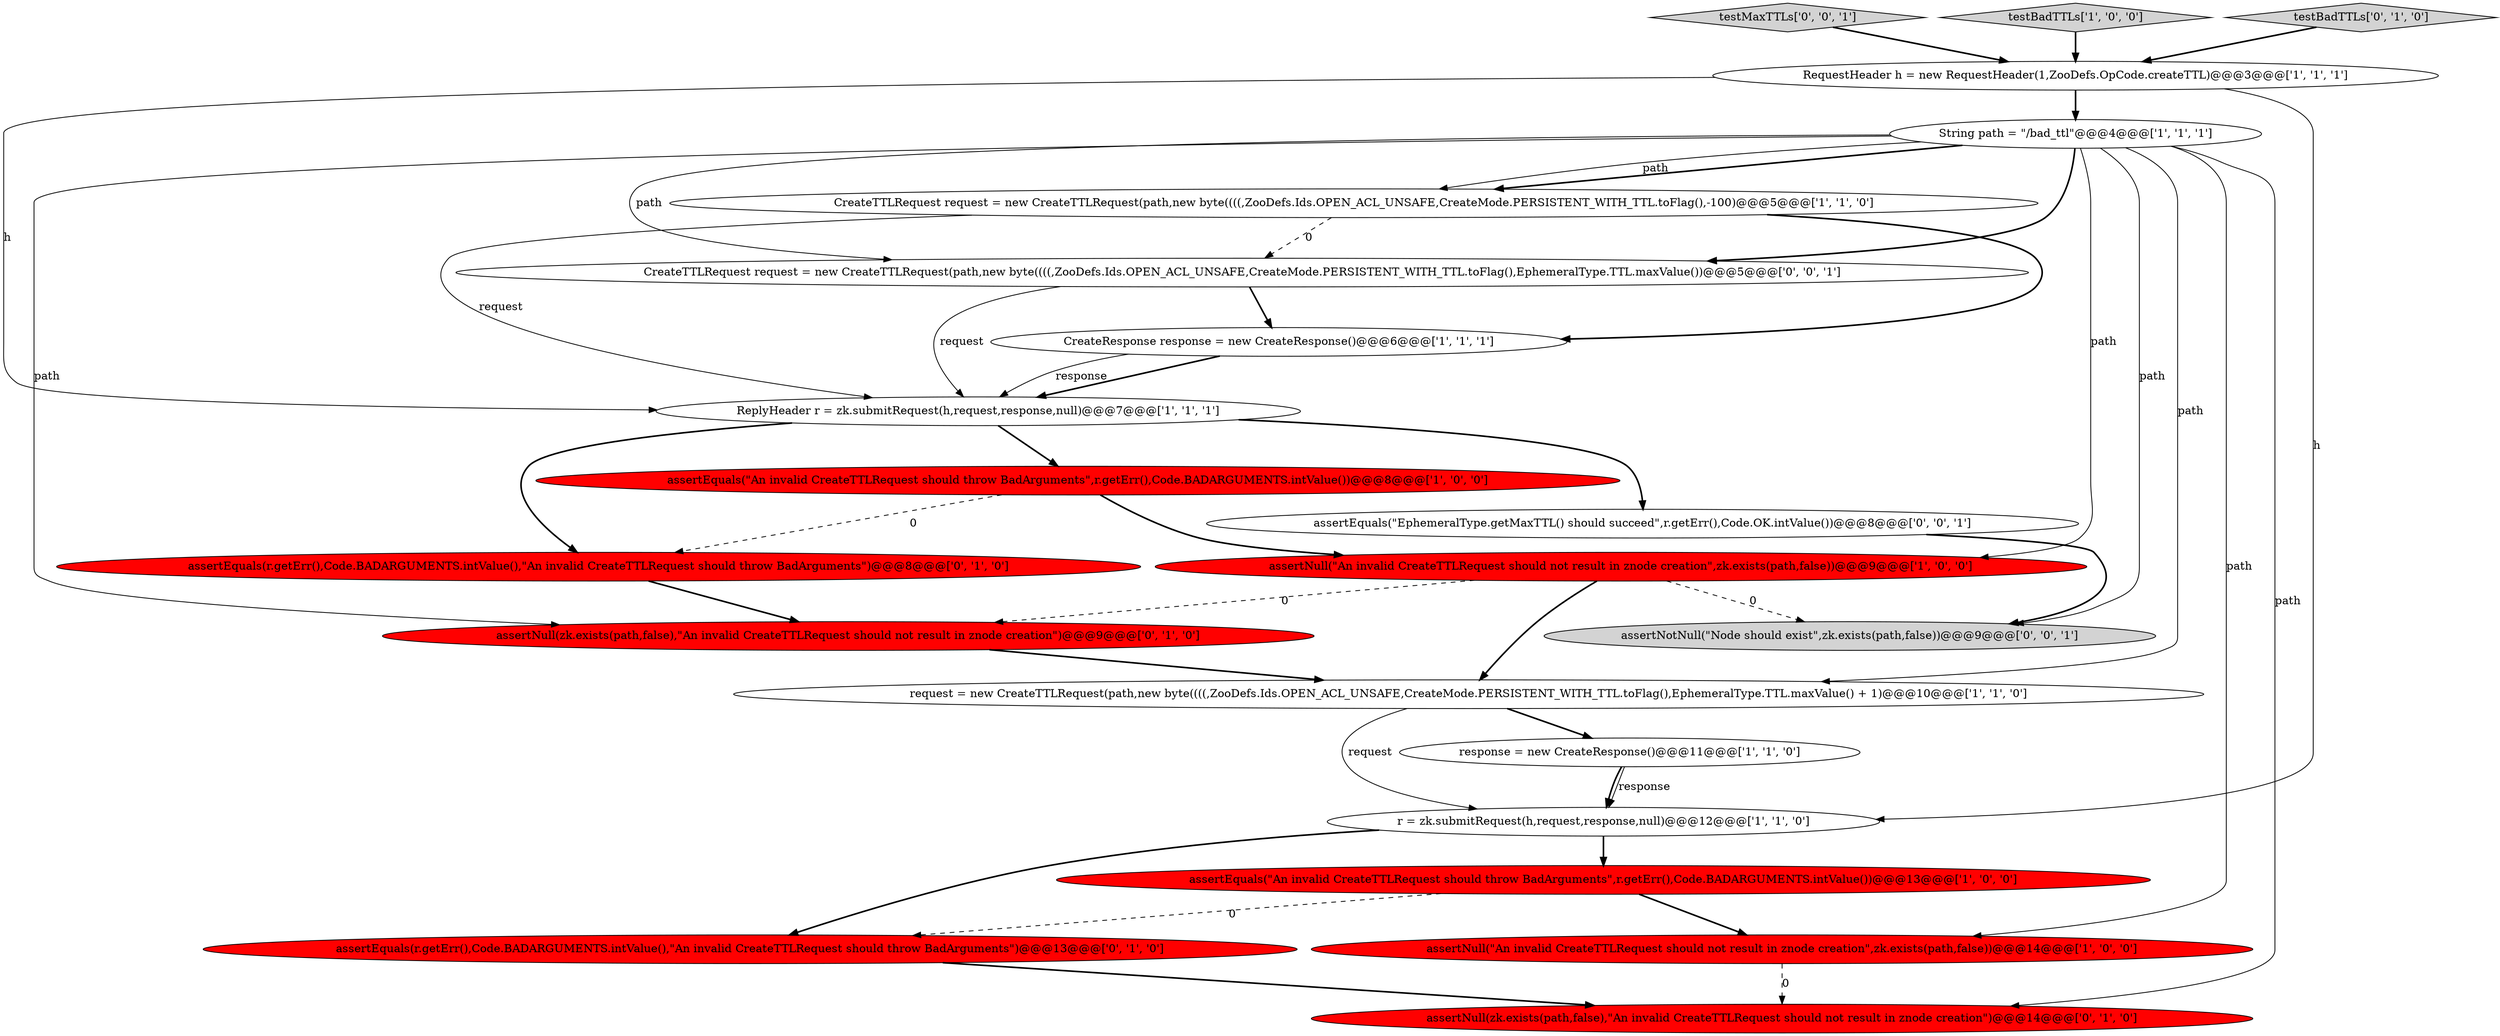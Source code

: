 digraph {
8 [style = filled, label = "assertEquals(\"An invalid CreateTTLRequest should throw BadArguments\",r.getErr(),Code.BADARGUMENTS.intValue())@@@13@@@['1', '0', '0']", fillcolor = red, shape = ellipse image = "AAA1AAABBB1BBB"];
18 [style = filled, label = "testMaxTTLs['0', '0', '1']", fillcolor = lightgray, shape = diamond image = "AAA0AAABBB3BBB"];
2 [style = filled, label = "r = zk.submitRequest(h,request,response,null)@@@12@@@['1', '1', '0']", fillcolor = white, shape = ellipse image = "AAA0AAABBB1BBB"];
0 [style = filled, label = "request = new CreateTTLRequest(path,new byte((((,ZooDefs.Ids.OPEN_ACL_UNSAFE,CreateMode.PERSISTENT_WITH_TTL.toFlag(),EphemeralType.TTL.maxValue() + 1)@@@10@@@['1', '1', '0']", fillcolor = white, shape = ellipse image = "AAA0AAABBB1BBB"];
16 [style = filled, label = "assertEquals(r.getErr(),Code.BADARGUMENTS.intValue(),\"An invalid CreateTTLRequest should throw BadArguments\")@@@13@@@['0', '1', '0']", fillcolor = red, shape = ellipse image = "AAA1AAABBB2BBB"];
10 [style = filled, label = "assertNull(\"An invalid CreateTTLRequest should not result in znode creation\",zk.exists(path,false))@@@9@@@['1', '0', '0']", fillcolor = red, shape = ellipse image = "AAA1AAABBB1BBB"];
13 [style = filled, label = "assertNull(zk.exists(path,false),\"An invalid CreateTTLRequest should not result in znode creation\")@@@9@@@['0', '1', '0']", fillcolor = red, shape = ellipse image = "AAA1AAABBB2BBB"];
6 [style = filled, label = "assertEquals(\"An invalid CreateTTLRequest should throw BadArguments\",r.getErr(),Code.BADARGUMENTS.intValue())@@@8@@@['1', '0', '0']", fillcolor = red, shape = ellipse image = "AAA1AAABBB1BBB"];
12 [style = filled, label = "assertNull(\"An invalid CreateTTLRequest should not result in znode creation\",zk.exists(path,false))@@@14@@@['1', '0', '0']", fillcolor = red, shape = ellipse image = "AAA1AAABBB1BBB"];
11 [style = filled, label = "CreateResponse response = new CreateResponse()@@@6@@@['1', '1', '1']", fillcolor = white, shape = ellipse image = "AAA0AAABBB1BBB"];
4 [style = filled, label = "testBadTTLs['1', '0', '0']", fillcolor = lightgray, shape = diamond image = "AAA0AAABBB1BBB"];
9 [style = filled, label = "ReplyHeader r = zk.submitRequest(h,request,response,null)@@@7@@@['1', '1', '1']", fillcolor = white, shape = ellipse image = "AAA0AAABBB1BBB"];
17 [style = filled, label = "testBadTTLs['0', '1', '0']", fillcolor = lightgray, shape = diamond image = "AAA0AAABBB2BBB"];
3 [style = filled, label = "String path = \"/bad_ttl\"@@@4@@@['1', '1', '1']", fillcolor = white, shape = ellipse image = "AAA0AAABBB1BBB"];
20 [style = filled, label = "assertNotNull(\"Node should exist\",zk.exists(path,false))@@@9@@@['0', '0', '1']", fillcolor = lightgray, shape = ellipse image = "AAA0AAABBB3BBB"];
14 [style = filled, label = "assertNull(zk.exists(path,false),\"An invalid CreateTTLRequest should not result in znode creation\")@@@14@@@['0', '1', '0']", fillcolor = red, shape = ellipse image = "AAA1AAABBB2BBB"];
15 [style = filled, label = "assertEquals(r.getErr(),Code.BADARGUMENTS.intValue(),\"An invalid CreateTTLRequest should throw BadArguments\")@@@8@@@['0', '1', '0']", fillcolor = red, shape = ellipse image = "AAA1AAABBB2BBB"];
19 [style = filled, label = "assertEquals(\"EphemeralType.getMaxTTL() should succeed\",r.getErr(),Code.OK.intValue())@@@8@@@['0', '0', '1']", fillcolor = white, shape = ellipse image = "AAA0AAABBB3BBB"];
21 [style = filled, label = "CreateTTLRequest request = new CreateTTLRequest(path,new byte((((,ZooDefs.Ids.OPEN_ACL_UNSAFE,CreateMode.PERSISTENT_WITH_TTL.toFlag(),EphemeralType.TTL.maxValue())@@@5@@@['0', '0', '1']", fillcolor = white, shape = ellipse image = "AAA0AAABBB3BBB"];
5 [style = filled, label = "response = new CreateResponse()@@@11@@@['1', '1', '0']", fillcolor = white, shape = ellipse image = "AAA0AAABBB1BBB"];
1 [style = filled, label = "CreateTTLRequest request = new CreateTTLRequest(path,new byte((((,ZooDefs.Ids.OPEN_ACL_UNSAFE,CreateMode.PERSISTENT_WITH_TTL.toFlag(),-100)@@@5@@@['1', '1', '0']", fillcolor = white, shape = ellipse image = "AAA0AAABBB1BBB"];
7 [style = filled, label = "RequestHeader h = new RequestHeader(1,ZooDefs.OpCode.createTTL)@@@3@@@['1', '1', '1']", fillcolor = white, shape = ellipse image = "AAA0AAABBB1BBB"];
8->16 [style = dashed, label="0"];
15->13 [style = bold, label=""];
0->2 [style = solid, label="request"];
3->1 [style = bold, label=""];
19->20 [style = bold, label=""];
3->12 [style = solid, label="path"];
1->21 [style = dashed, label="0"];
10->13 [style = dashed, label="0"];
11->9 [style = bold, label=""];
7->9 [style = solid, label="h"];
3->21 [style = solid, label="path"];
4->7 [style = bold, label=""];
7->3 [style = bold, label=""];
7->2 [style = solid, label="h"];
9->6 [style = bold, label=""];
1->11 [style = bold, label=""];
3->14 [style = solid, label="path"];
17->7 [style = bold, label=""];
21->9 [style = solid, label="request"];
5->2 [style = bold, label=""];
12->14 [style = dashed, label="0"];
21->11 [style = bold, label=""];
6->15 [style = dashed, label="0"];
3->0 [style = solid, label="path"];
9->15 [style = bold, label=""];
6->10 [style = bold, label=""];
3->13 [style = solid, label="path"];
10->0 [style = bold, label=""];
3->10 [style = solid, label="path"];
5->2 [style = solid, label="response"];
9->19 [style = bold, label=""];
3->20 [style = solid, label="path"];
16->14 [style = bold, label=""];
3->21 [style = bold, label=""];
10->20 [style = dashed, label="0"];
1->9 [style = solid, label="request"];
18->7 [style = bold, label=""];
3->1 [style = solid, label="path"];
8->12 [style = bold, label=""];
0->5 [style = bold, label=""];
11->9 [style = solid, label="response"];
2->8 [style = bold, label=""];
13->0 [style = bold, label=""];
2->16 [style = bold, label=""];
}
